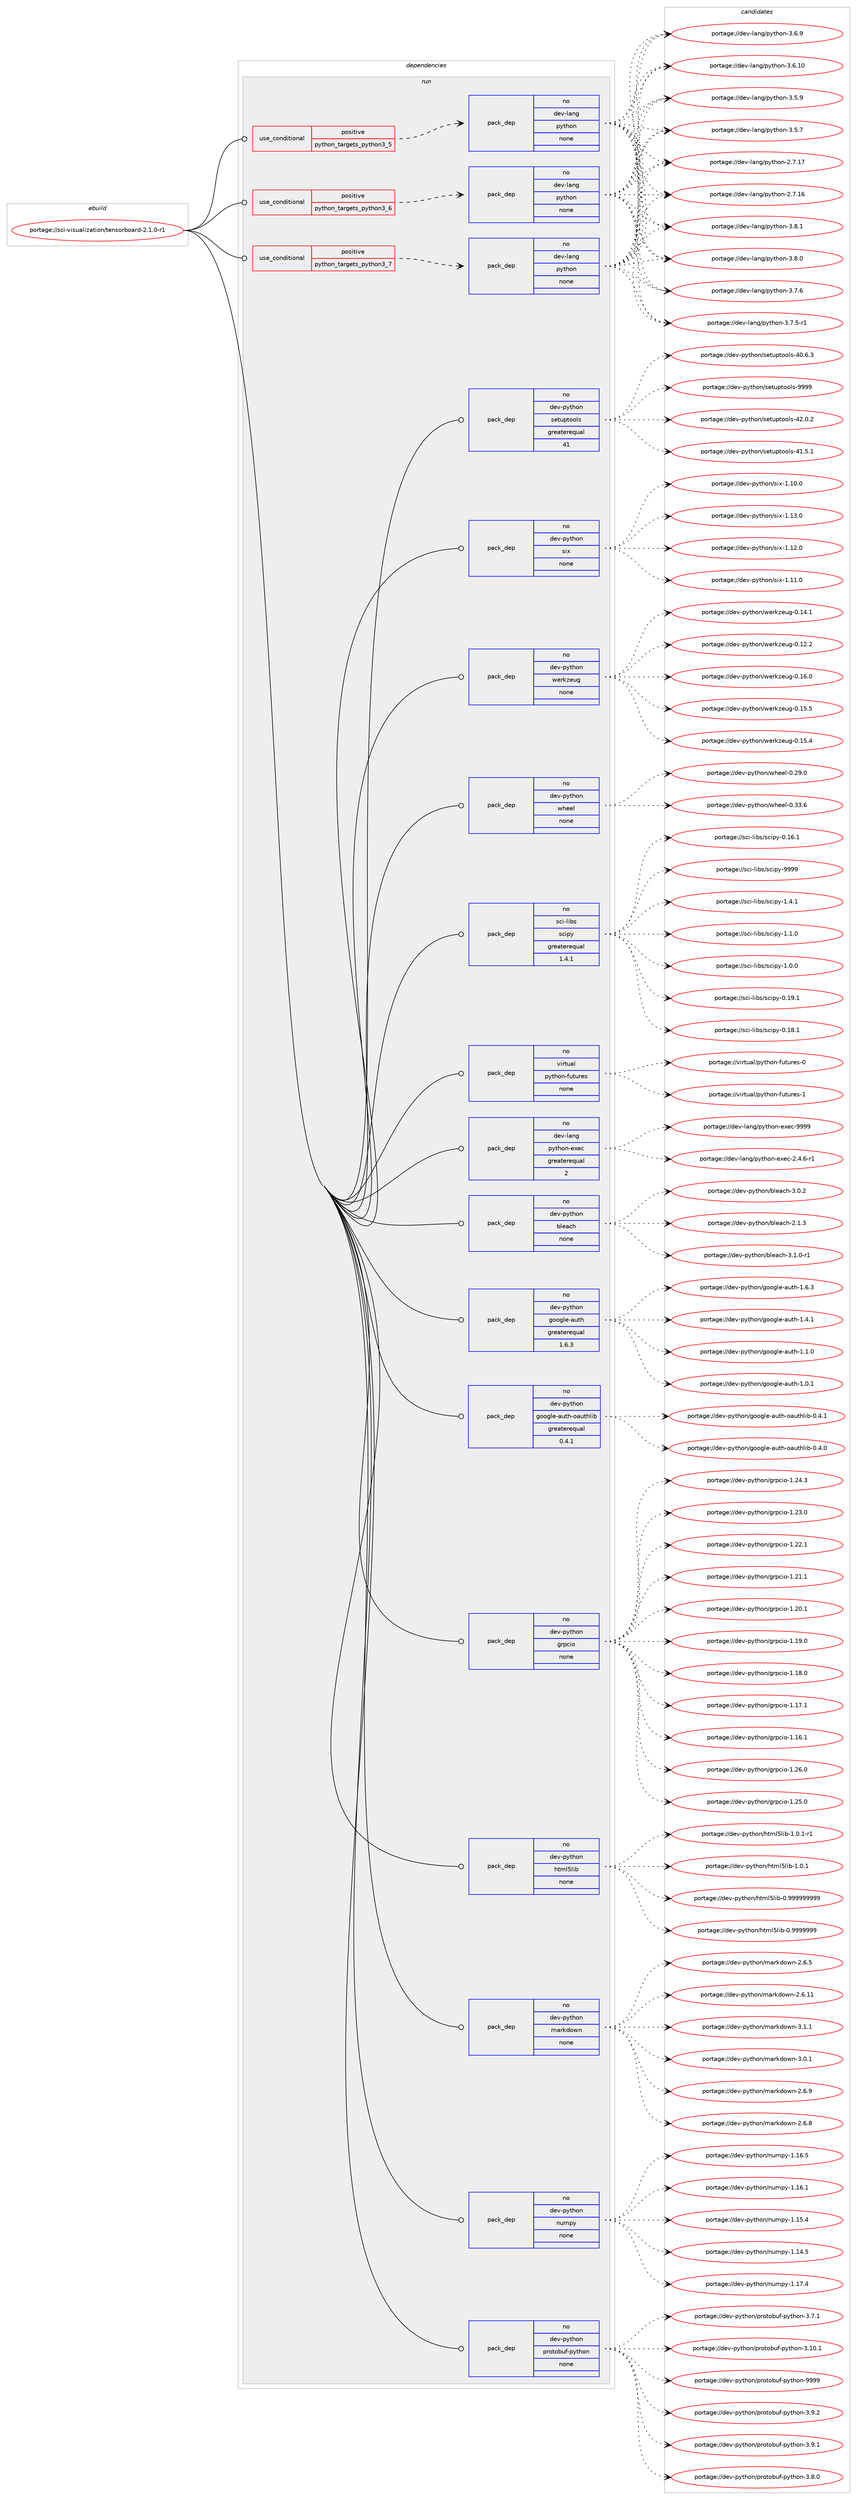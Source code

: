 digraph prolog {

# *************
# Graph options
# *************

newrank=true;
concentrate=true;
compound=true;
graph [rankdir=LR,fontname=Helvetica,fontsize=10,ranksep=1.5];#, ranksep=2.5, nodesep=0.2];
edge  [arrowhead=vee];
node  [fontname=Helvetica,fontsize=10];

# **********
# The ebuild
# **********

subgraph cluster_leftcol {
color=gray;
rank=same;
label=<<i>ebuild</i>>;
id [label="portage://sci-visualization/tensorboard-2.1.0-r1", color=red, width=4, href="../sci-visualization/tensorboard-2.1.0-r1.svg"];
}

# ****************
# The dependencies
# ****************

subgraph cluster_midcol {
color=gray;
label=<<i>dependencies</i>>;
subgraph cluster_compile {
fillcolor="#eeeeee";
style=filled;
label=<<i>compile</i>>;
}
subgraph cluster_compileandrun {
fillcolor="#eeeeee";
style=filled;
label=<<i>compile and run</i>>;
}
subgraph cluster_run {
fillcolor="#eeeeee";
style=filled;
label=<<i>run</i>>;
subgraph cond126 {
dependency500 [label=<<TABLE BORDER="0" CELLBORDER="1" CELLSPACING="0" CELLPADDING="4"><TR><TD ROWSPAN="3" CELLPADDING="10">use_conditional</TD></TR><TR><TD>positive</TD></TR><TR><TD>python_targets_python3_5</TD></TR></TABLE>>, shape=none, color=red];
subgraph pack365 {
dependency501 [label=<<TABLE BORDER="0" CELLBORDER="1" CELLSPACING="0" CELLPADDING="4" WIDTH="220"><TR><TD ROWSPAN="6" CELLPADDING="30">pack_dep</TD></TR><TR><TD WIDTH="110">no</TD></TR><TR><TD>dev-lang</TD></TR><TR><TD>python</TD></TR><TR><TD>none</TD></TR><TR><TD></TD></TR></TABLE>>, shape=none, color=blue];
}
dependency500:e -> dependency501:w [weight=20,style="dashed",arrowhead="vee"];
}
id:e -> dependency500:w [weight=20,style="solid",arrowhead="odot"];
subgraph cond127 {
dependency502 [label=<<TABLE BORDER="0" CELLBORDER="1" CELLSPACING="0" CELLPADDING="4"><TR><TD ROWSPAN="3" CELLPADDING="10">use_conditional</TD></TR><TR><TD>positive</TD></TR><TR><TD>python_targets_python3_6</TD></TR></TABLE>>, shape=none, color=red];
subgraph pack366 {
dependency503 [label=<<TABLE BORDER="0" CELLBORDER="1" CELLSPACING="0" CELLPADDING="4" WIDTH="220"><TR><TD ROWSPAN="6" CELLPADDING="30">pack_dep</TD></TR><TR><TD WIDTH="110">no</TD></TR><TR><TD>dev-lang</TD></TR><TR><TD>python</TD></TR><TR><TD>none</TD></TR><TR><TD></TD></TR></TABLE>>, shape=none, color=blue];
}
dependency502:e -> dependency503:w [weight=20,style="dashed",arrowhead="vee"];
}
id:e -> dependency502:w [weight=20,style="solid",arrowhead="odot"];
subgraph cond128 {
dependency504 [label=<<TABLE BORDER="0" CELLBORDER="1" CELLSPACING="0" CELLPADDING="4"><TR><TD ROWSPAN="3" CELLPADDING="10">use_conditional</TD></TR><TR><TD>positive</TD></TR><TR><TD>python_targets_python3_7</TD></TR></TABLE>>, shape=none, color=red];
subgraph pack367 {
dependency505 [label=<<TABLE BORDER="0" CELLBORDER="1" CELLSPACING="0" CELLPADDING="4" WIDTH="220"><TR><TD ROWSPAN="6" CELLPADDING="30">pack_dep</TD></TR><TR><TD WIDTH="110">no</TD></TR><TR><TD>dev-lang</TD></TR><TR><TD>python</TD></TR><TR><TD>none</TD></TR><TR><TD></TD></TR></TABLE>>, shape=none, color=blue];
}
dependency504:e -> dependency505:w [weight=20,style="dashed",arrowhead="vee"];
}
id:e -> dependency504:w [weight=20,style="solid",arrowhead="odot"];
subgraph pack368 {
dependency506 [label=<<TABLE BORDER="0" CELLBORDER="1" CELLSPACING="0" CELLPADDING="4" WIDTH="220"><TR><TD ROWSPAN="6" CELLPADDING="30">pack_dep</TD></TR><TR><TD WIDTH="110">no</TD></TR><TR><TD>dev-lang</TD></TR><TR><TD>python-exec</TD></TR><TR><TD>greaterequal</TD></TR><TR><TD>2</TD></TR></TABLE>>, shape=none, color=blue];
}
id:e -> dependency506:w [weight=20,style="solid",arrowhead="odot"];
subgraph pack369 {
dependency507 [label=<<TABLE BORDER="0" CELLBORDER="1" CELLSPACING="0" CELLPADDING="4" WIDTH="220"><TR><TD ROWSPAN="6" CELLPADDING="30">pack_dep</TD></TR><TR><TD WIDTH="110">no</TD></TR><TR><TD>dev-python</TD></TR><TR><TD>bleach</TD></TR><TR><TD>none</TD></TR><TR><TD></TD></TR></TABLE>>, shape=none, color=blue];
}
id:e -> dependency507:w [weight=20,style="solid",arrowhead="odot"];
subgraph pack370 {
dependency508 [label=<<TABLE BORDER="0" CELLBORDER="1" CELLSPACING="0" CELLPADDING="4" WIDTH="220"><TR><TD ROWSPAN="6" CELLPADDING="30">pack_dep</TD></TR><TR><TD WIDTH="110">no</TD></TR><TR><TD>dev-python</TD></TR><TR><TD>google-auth</TD></TR><TR><TD>greaterequal</TD></TR><TR><TD>1.6.3</TD></TR></TABLE>>, shape=none, color=blue];
}
id:e -> dependency508:w [weight=20,style="solid",arrowhead="odot"];
subgraph pack371 {
dependency509 [label=<<TABLE BORDER="0" CELLBORDER="1" CELLSPACING="0" CELLPADDING="4" WIDTH="220"><TR><TD ROWSPAN="6" CELLPADDING="30">pack_dep</TD></TR><TR><TD WIDTH="110">no</TD></TR><TR><TD>dev-python</TD></TR><TR><TD>google-auth-oauthlib</TD></TR><TR><TD>greaterequal</TD></TR><TR><TD>0.4.1</TD></TR></TABLE>>, shape=none, color=blue];
}
id:e -> dependency509:w [weight=20,style="solid",arrowhead="odot"];
subgraph pack372 {
dependency510 [label=<<TABLE BORDER="0" CELLBORDER="1" CELLSPACING="0" CELLPADDING="4" WIDTH="220"><TR><TD ROWSPAN="6" CELLPADDING="30">pack_dep</TD></TR><TR><TD WIDTH="110">no</TD></TR><TR><TD>dev-python</TD></TR><TR><TD>grpcio</TD></TR><TR><TD>none</TD></TR><TR><TD></TD></TR></TABLE>>, shape=none, color=blue];
}
id:e -> dependency510:w [weight=20,style="solid",arrowhead="odot"];
subgraph pack373 {
dependency511 [label=<<TABLE BORDER="0" CELLBORDER="1" CELLSPACING="0" CELLPADDING="4" WIDTH="220"><TR><TD ROWSPAN="6" CELLPADDING="30">pack_dep</TD></TR><TR><TD WIDTH="110">no</TD></TR><TR><TD>dev-python</TD></TR><TR><TD>html5lib</TD></TR><TR><TD>none</TD></TR><TR><TD></TD></TR></TABLE>>, shape=none, color=blue];
}
id:e -> dependency511:w [weight=20,style="solid",arrowhead="odot"];
subgraph pack374 {
dependency512 [label=<<TABLE BORDER="0" CELLBORDER="1" CELLSPACING="0" CELLPADDING="4" WIDTH="220"><TR><TD ROWSPAN="6" CELLPADDING="30">pack_dep</TD></TR><TR><TD WIDTH="110">no</TD></TR><TR><TD>dev-python</TD></TR><TR><TD>markdown</TD></TR><TR><TD>none</TD></TR><TR><TD></TD></TR></TABLE>>, shape=none, color=blue];
}
id:e -> dependency512:w [weight=20,style="solid",arrowhead="odot"];
subgraph pack375 {
dependency513 [label=<<TABLE BORDER="0" CELLBORDER="1" CELLSPACING="0" CELLPADDING="4" WIDTH="220"><TR><TD ROWSPAN="6" CELLPADDING="30">pack_dep</TD></TR><TR><TD WIDTH="110">no</TD></TR><TR><TD>dev-python</TD></TR><TR><TD>numpy</TD></TR><TR><TD>none</TD></TR><TR><TD></TD></TR></TABLE>>, shape=none, color=blue];
}
id:e -> dependency513:w [weight=20,style="solid",arrowhead="odot"];
subgraph pack376 {
dependency514 [label=<<TABLE BORDER="0" CELLBORDER="1" CELLSPACING="0" CELLPADDING="4" WIDTH="220"><TR><TD ROWSPAN="6" CELLPADDING="30">pack_dep</TD></TR><TR><TD WIDTH="110">no</TD></TR><TR><TD>dev-python</TD></TR><TR><TD>protobuf-python</TD></TR><TR><TD>none</TD></TR><TR><TD></TD></TR></TABLE>>, shape=none, color=blue];
}
id:e -> dependency514:w [weight=20,style="solid",arrowhead="odot"];
subgraph pack377 {
dependency515 [label=<<TABLE BORDER="0" CELLBORDER="1" CELLSPACING="0" CELLPADDING="4" WIDTH="220"><TR><TD ROWSPAN="6" CELLPADDING="30">pack_dep</TD></TR><TR><TD WIDTH="110">no</TD></TR><TR><TD>dev-python</TD></TR><TR><TD>setuptools</TD></TR><TR><TD>greaterequal</TD></TR><TR><TD>41</TD></TR></TABLE>>, shape=none, color=blue];
}
id:e -> dependency515:w [weight=20,style="solid",arrowhead="odot"];
subgraph pack378 {
dependency516 [label=<<TABLE BORDER="0" CELLBORDER="1" CELLSPACING="0" CELLPADDING="4" WIDTH="220"><TR><TD ROWSPAN="6" CELLPADDING="30">pack_dep</TD></TR><TR><TD WIDTH="110">no</TD></TR><TR><TD>dev-python</TD></TR><TR><TD>six</TD></TR><TR><TD>none</TD></TR><TR><TD></TD></TR></TABLE>>, shape=none, color=blue];
}
id:e -> dependency516:w [weight=20,style="solid",arrowhead="odot"];
subgraph pack379 {
dependency517 [label=<<TABLE BORDER="0" CELLBORDER="1" CELLSPACING="0" CELLPADDING="4" WIDTH="220"><TR><TD ROWSPAN="6" CELLPADDING="30">pack_dep</TD></TR><TR><TD WIDTH="110">no</TD></TR><TR><TD>dev-python</TD></TR><TR><TD>werkzeug</TD></TR><TR><TD>none</TD></TR><TR><TD></TD></TR></TABLE>>, shape=none, color=blue];
}
id:e -> dependency517:w [weight=20,style="solid",arrowhead="odot"];
subgraph pack380 {
dependency518 [label=<<TABLE BORDER="0" CELLBORDER="1" CELLSPACING="0" CELLPADDING="4" WIDTH="220"><TR><TD ROWSPAN="6" CELLPADDING="30">pack_dep</TD></TR><TR><TD WIDTH="110">no</TD></TR><TR><TD>dev-python</TD></TR><TR><TD>wheel</TD></TR><TR><TD>none</TD></TR><TR><TD></TD></TR></TABLE>>, shape=none, color=blue];
}
id:e -> dependency518:w [weight=20,style="solid",arrowhead="odot"];
subgraph pack381 {
dependency519 [label=<<TABLE BORDER="0" CELLBORDER="1" CELLSPACING="0" CELLPADDING="4" WIDTH="220"><TR><TD ROWSPAN="6" CELLPADDING="30">pack_dep</TD></TR><TR><TD WIDTH="110">no</TD></TR><TR><TD>sci-libs</TD></TR><TR><TD>scipy</TD></TR><TR><TD>greaterequal</TD></TR><TR><TD>1.4.1</TD></TR></TABLE>>, shape=none, color=blue];
}
id:e -> dependency519:w [weight=20,style="solid",arrowhead="odot"];
subgraph pack382 {
dependency520 [label=<<TABLE BORDER="0" CELLBORDER="1" CELLSPACING="0" CELLPADDING="4" WIDTH="220"><TR><TD ROWSPAN="6" CELLPADDING="30">pack_dep</TD></TR><TR><TD WIDTH="110">no</TD></TR><TR><TD>virtual</TD></TR><TR><TD>python-futures</TD></TR><TR><TD>none</TD></TR><TR><TD></TD></TR></TABLE>>, shape=none, color=blue];
}
id:e -> dependency520:w [weight=20,style="solid",arrowhead="odot"];
}
}

# **************
# The candidates
# **************

subgraph cluster_choices {
rank=same;
color=gray;
label=<<i>candidates</i>>;

subgraph choice365 {
color=black;
nodesep=1;
choiceportage100101118451089711010347112121116104111110455146564649 [label="portage://dev-lang/python-3.8.1", color=red, width=4,href="../dev-lang/python-3.8.1.svg"];
choiceportage100101118451089711010347112121116104111110455146564648 [label="portage://dev-lang/python-3.8.0", color=red, width=4,href="../dev-lang/python-3.8.0.svg"];
choiceportage100101118451089711010347112121116104111110455146554654 [label="portage://dev-lang/python-3.7.6", color=red, width=4,href="../dev-lang/python-3.7.6.svg"];
choiceportage1001011184510897110103471121211161041111104551465546534511449 [label="portage://dev-lang/python-3.7.5-r1", color=red, width=4,href="../dev-lang/python-3.7.5-r1.svg"];
choiceportage100101118451089711010347112121116104111110455146544657 [label="portage://dev-lang/python-3.6.9", color=red, width=4,href="../dev-lang/python-3.6.9.svg"];
choiceportage10010111845108971101034711212111610411111045514654464948 [label="portage://dev-lang/python-3.6.10", color=red, width=4,href="../dev-lang/python-3.6.10.svg"];
choiceportage100101118451089711010347112121116104111110455146534657 [label="portage://dev-lang/python-3.5.9", color=red, width=4,href="../dev-lang/python-3.5.9.svg"];
choiceportage100101118451089711010347112121116104111110455146534655 [label="portage://dev-lang/python-3.5.7", color=red, width=4,href="../dev-lang/python-3.5.7.svg"];
choiceportage10010111845108971101034711212111610411111045504655464955 [label="portage://dev-lang/python-2.7.17", color=red, width=4,href="../dev-lang/python-2.7.17.svg"];
choiceportage10010111845108971101034711212111610411111045504655464954 [label="portage://dev-lang/python-2.7.16", color=red, width=4,href="../dev-lang/python-2.7.16.svg"];
dependency501:e -> choiceportage100101118451089711010347112121116104111110455146564649:w [style=dotted,weight="100"];
dependency501:e -> choiceportage100101118451089711010347112121116104111110455146564648:w [style=dotted,weight="100"];
dependency501:e -> choiceportage100101118451089711010347112121116104111110455146554654:w [style=dotted,weight="100"];
dependency501:e -> choiceportage1001011184510897110103471121211161041111104551465546534511449:w [style=dotted,weight="100"];
dependency501:e -> choiceportage100101118451089711010347112121116104111110455146544657:w [style=dotted,weight="100"];
dependency501:e -> choiceportage10010111845108971101034711212111610411111045514654464948:w [style=dotted,weight="100"];
dependency501:e -> choiceportage100101118451089711010347112121116104111110455146534657:w [style=dotted,weight="100"];
dependency501:e -> choiceportage100101118451089711010347112121116104111110455146534655:w [style=dotted,weight="100"];
dependency501:e -> choiceportage10010111845108971101034711212111610411111045504655464955:w [style=dotted,weight="100"];
dependency501:e -> choiceportage10010111845108971101034711212111610411111045504655464954:w [style=dotted,weight="100"];
}
subgraph choice366 {
color=black;
nodesep=1;
choiceportage100101118451089711010347112121116104111110455146564649 [label="portage://dev-lang/python-3.8.1", color=red, width=4,href="../dev-lang/python-3.8.1.svg"];
choiceportage100101118451089711010347112121116104111110455146564648 [label="portage://dev-lang/python-3.8.0", color=red, width=4,href="../dev-lang/python-3.8.0.svg"];
choiceportage100101118451089711010347112121116104111110455146554654 [label="portage://dev-lang/python-3.7.6", color=red, width=4,href="../dev-lang/python-3.7.6.svg"];
choiceportage1001011184510897110103471121211161041111104551465546534511449 [label="portage://dev-lang/python-3.7.5-r1", color=red, width=4,href="../dev-lang/python-3.7.5-r1.svg"];
choiceportage100101118451089711010347112121116104111110455146544657 [label="portage://dev-lang/python-3.6.9", color=red, width=4,href="../dev-lang/python-3.6.9.svg"];
choiceportage10010111845108971101034711212111610411111045514654464948 [label="portage://dev-lang/python-3.6.10", color=red, width=4,href="../dev-lang/python-3.6.10.svg"];
choiceportage100101118451089711010347112121116104111110455146534657 [label="portage://dev-lang/python-3.5.9", color=red, width=4,href="../dev-lang/python-3.5.9.svg"];
choiceportage100101118451089711010347112121116104111110455146534655 [label="portage://dev-lang/python-3.5.7", color=red, width=4,href="../dev-lang/python-3.5.7.svg"];
choiceportage10010111845108971101034711212111610411111045504655464955 [label="portage://dev-lang/python-2.7.17", color=red, width=4,href="../dev-lang/python-2.7.17.svg"];
choiceportage10010111845108971101034711212111610411111045504655464954 [label="portage://dev-lang/python-2.7.16", color=red, width=4,href="../dev-lang/python-2.7.16.svg"];
dependency503:e -> choiceportage100101118451089711010347112121116104111110455146564649:w [style=dotted,weight="100"];
dependency503:e -> choiceportage100101118451089711010347112121116104111110455146564648:w [style=dotted,weight="100"];
dependency503:e -> choiceportage100101118451089711010347112121116104111110455146554654:w [style=dotted,weight="100"];
dependency503:e -> choiceportage1001011184510897110103471121211161041111104551465546534511449:w [style=dotted,weight="100"];
dependency503:e -> choiceportage100101118451089711010347112121116104111110455146544657:w [style=dotted,weight="100"];
dependency503:e -> choiceportage10010111845108971101034711212111610411111045514654464948:w [style=dotted,weight="100"];
dependency503:e -> choiceportage100101118451089711010347112121116104111110455146534657:w [style=dotted,weight="100"];
dependency503:e -> choiceportage100101118451089711010347112121116104111110455146534655:w [style=dotted,weight="100"];
dependency503:e -> choiceportage10010111845108971101034711212111610411111045504655464955:w [style=dotted,weight="100"];
dependency503:e -> choiceportage10010111845108971101034711212111610411111045504655464954:w [style=dotted,weight="100"];
}
subgraph choice367 {
color=black;
nodesep=1;
choiceportage100101118451089711010347112121116104111110455146564649 [label="portage://dev-lang/python-3.8.1", color=red, width=4,href="../dev-lang/python-3.8.1.svg"];
choiceportage100101118451089711010347112121116104111110455146564648 [label="portage://dev-lang/python-3.8.0", color=red, width=4,href="../dev-lang/python-3.8.0.svg"];
choiceportage100101118451089711010347112121116104111110455146554654 [label="portage://dev-lang/python-3.7.6", color=red, width=4,href="../dev-lang/python-3.7.6.svg"];
choiceportage1001011184510897110103471121211161041111104551465546534511449 [label="portage://dev-lang/python-3.7.5-r1", color=red, width=4,href="../dev-lang/python-3.7.5-r1.svg"];
choiceportage100101118451089711010347112121116104111110455146544657 [label="portage://dev-lang/python-3.6.9", color=red, width=4,href="../dev-lang/python-3.6.9.svg"];
choiceportage10010111845108971101034711212111610411111045514654464948 [label="portage://dev-lang/python-3.6.10", color=red, width=4,href="../dev-lang/python-3.6.10.svg"];
choiceportage100101118451089711010347112121116104111110455146534657 [label="portage://dev-lang/python-3.5.9", color=red, width=4,href="../dev-lang/python-3.5.9.svg"];
choiceportage100101118451089711010347112121116104111110455146534655 [label="portage://dev-lang/python-3.5.7", color=red, width=4,href="../dev-lang/python-3.5.7.svg"];
choiceportage10010111845108971101034711212111610411111045504655464955 [label="portage://dev-lang/python-2.7.17", color=red, width=4,href="../dev-lang/python-2.7.17.svg"];
choiceportage10010111845108971101034711212111610411111045504655464954 [label="portage://dev-lang/python-2.7.16", color=red, width=4,href="../dev-lang/python-2.7.16.svg"];
dependency505:e -> choiceportage100101118451089711010347112121116104111110455146564649:w [style=dotted,weight="100"];
dependency505:e -> choiceportage100101118451089711010347112121116104111110455146564648:w [style=dotted,weight="100"];
dependency505:e -> choiceportage100101118451089711010347112121116104111110455146554654:w [style=dotted,weight="100"];
dependency505:e -> choiceportage1001011184510897110103471121211161041111104551465546534511449:w [style=dotted,weight="100"];
dependency505:e -> choiceportage100101118451089711010347112121116104111110455146544657:w [style=dotted,weight="100"];
dependency505:e -> choiceportage10010111845108971101034711212111610411111045514654464948:w [style=dotted,weight="100"];
dependency505:e -> choiceportage100101118451089711010347112121116104111110455146534657:w [style=dotted,weight="100"];
dependency505:e -> choiceportage100101118451089711010347112121116104111110455146534655:w [style=dotted,weight="100"];
dependency505:e -> choiceportage10010111845108971101034711212111610411111045504655464955:w [style=dotted,weight="100"];
dependency505:e -> choiceportage10010111845108971101034711212111610411111045504655464954:w [style=dotted,weight="100"];
}
subgraph choice368 {
color=black;
nodesep=1;
choiceportage10010111845108971101034711212111610411111045101120101994557575757 [label="portage://dev-lang/python-exec-9999", color=red, width=4,href="../dev-lang/python-exec-9999.svg"];
choiceportage10010111845108971101034711212111610411111045101120101994550465246544511449 [label="portage://dev-lang/python-exec-2.4.6-r1", color=red, width=4,href="../dev-lang/python-exec-2.4.6-r1.svg"];
dependency506:e -> choiceportage10010111845108971101034711212111610411111045101120101994557575757:w [style=dotted,weight="100"];
dependency506:e -> choiceportage10010111845108971101034711212111610411111045101120101994550465246544511449:w [style=dotted,weight="100"];
}
subgraph choice369 {
color=black;
nodesep=1;
choiceportage10010111845112121116104111110479810810197991044551464946484511449 [label="portage://dev-python/bleach-3.1.0-r1", color=red, width=4,href="../dev-python/bleach-3.1.0-r1.svg"];
choiceportage1001011184511212111610411111047981081019799104455146484650 [label="portage://dev-python/bleach-3.0.2", color=red, width=4,href="../dev-python/bleach-3.0.2.svg"];
choiceportage1001011184511212111610411111047981081019799104455046494651 [label="portage://dev-python/bleach-2.1.3", color=red, width=4,href="../dev-python/bleach-2.1.3.svg"];
dependency507:e -> choiceportage10010111845112121116104111110479810810197991044551464946484511449:w [style=dotted,weight="100"];
dependency507:e -> choiceportage1001011184511212111610411111047981081019799104455146484650:w [style=dotted,weight="100"];
dependency507:e -> choiceportage1001011184511212111610411111047981081019799104455046494651:w [style=dotted,weight="100"];
}
subgraph choice370 {
color=black;
nodesep=1;
choiceportage10010111845112121116104111110471031111111031081014597117116104454946544651 [label="portage://dev-python/google-auth-1.6.3", color=red, width=4,href="../dev-python/google-auth-1.6.3.svg"];
choiceportage10010111845112121116104111110471031111111031081014597117116104454946524649 [label="portage://dev-python/google-auth-1.4.1", color=red, width=4,href="../dev-python/google-auth-1.4.1.svg"];
choiceportage10010111845112121116104111110471031111111031081014597117116104454946494648 [label="portage://dev-python/google-auth-1.1.0", color=red, width=4,href="../dev-python/google-auth-1.1.0.svg"];
choiceportage10010111845112121116104111110471031111111031081014597117116104454946484649 [label="portage://dev-python/google-auth-1.0.1", color=red, width=4,href="../dev-python/google-auth-1.0.1.svg"];
dependency508:e -> choiceportage10010111845112121116104111110471031111111031081014597117116104454946544651:w [style=dotted,weight="100"];
dependency508:e -> choiceportage10010111845112121116104111110471031111111031081014597117116104454946524649:w [style=dotted,weight="100"];
dependency508:e -> choiceportage10010111845112121116104111110471031111111031081014597117116104454946494648:w [style=dotted,weight="100"];
dependency508:e -> choiceportage10010111845112121116104111110471031111111031081014597117116104454946484649:w [style=dotted,weight="100"];
}
subgraph choice371 {
color=black;
nodesep=1;
choiceportage10010111845112121116104111110471031111111031081014597117116104451119711711610410810598454846524649 [label="portage://dev-python/google-auth-oauthlib-0.4.1", color=red, width=4,href="../dev-python/google-auth-oauthlib-0.4.1.svg"];
choiceportage10010111845112121116104111110471031111111031081014597117116104451119711711610410810598454846524648 [label="portage://dev-python/google-auth-oauthlib-0.4.0", color=red, width=4,href="../dev-python/google-auth-oauthlib-0.4.0.svg"];
dependency509:e -> choiceportage10010111845112121116104111110471031111111031081014597117116104451119711711610410810598454846524649:w [style=dotted,weight="100"];
dependency509:e -> choiceportage10010111845112121116104111110471031111111031081014597117116104451119711711610410810598454846524648:w [style=dotted,weight="100"];
}
subgraph choice372 {
color=black;
nodesep=1;
choiceportage10010111845112121116104111110471031141129910511145494650544648 [label="portage://dev-python/grpcio-1.26.0", color=red, width=4,href="../dev-python/grpcio-1.26.0.svg"];
choiceportage10010111845112121116104111110471031141129910511145494650534648 [label="portage://dev-python/grpcio-1.25.0", color=red, width=4,href="../dev-python/grpcio-1.25.0.svg"];
choiceportage10010111845112121116104111110471031141129910511145494650524651 [label="portage://dev-python/grpcio-1.24.3", color=red, width=4,href="../dev-python/grpcio-1.24.3.svg"];
choiceportage10010111845112121116104111110471031141129910511145494650514648 [label="portage://dev-python/grpcio-1.23.0", color=red, width=4,href="../dev-python/grpcio-1.23.0.svg"];
choiceportage10010111845112121116104111110471031141129910511145494650504649 [label="portage://dev-python/grpcio-1.22.1", color=red, width=4,href="../dev-python/grpcio-1.22.1.svg"];
choiceportage10010111845112121116104111110471031141129910511145494650494649 [label="portage://dev-python/grpcio-1.21.1", color=red, width=4,href="../dev-python/grpcio-1.21.1.svg"];
choiceportage10010111845112121116104111110471031141129910511145494650484649 [label="portage://dev-python/grpcio-1.20.1", color=red, width=4,href="../dev-python/grpcio-1.20.1.svg"];
choiceportage10010111845112121116104111110471031141129910511145494649574648 [label="portage://dev-python/grpcio-1.19.0", color=red, width=4,href="../dev-python/grpcio-1.19.0.svg"];
choiceportage10010111845112121116104111110471031141129910511145494649564648 [label="portage://dev-python/grpcio-1.18.0", color=red, width=4,href="../dev-python/grpcio-1.18.0.svg"];
choiceportage10010111845112121116104111110471031141129910511145494649554649 [label="portage://dev-python/grpcio-1.17.1", color=red, width=4,href="../dev-python/grpcio-1.17.1.svg"];
choiceportage10010111845112121116104111110471031141129910511145494649544649 [label="portage://dev-python/grpcio-1.16.1", color=red, width=4,href="../dev-python/grpcio-1.16.1.svg"];
dependency510:e -> choiceportage10010111845112121116104111110471031141129910511145494650544648:w [style=dotted,weight="100"];
dependency510:e -> choiceportage10010111845112121116104111110471031141129910511145494650534648:w [style=dotted,weight="100"];
dependency510:e -> choiceportage10010111845112121116104111110471031141129910511145494650524651:w [style=dotted,weight="100"];
dependency510:e -> choiceportage10010111845112121116104111110471031141129910511145494650514648:w [style=dotted,weight="100"];
dependency510:e -> choiceportage10010111845112121116104111110471031141129910511145494650504649:w [style=dotted,weight="100"];
dependency510:e -> choiceportage10010111845112121116104111110471031141129910511145494650494649:w [style=dotted,weight="100"];
dependency510:e -> choiceportage10010111845112121116104111110471031141129910511145494650484649:w [style=dotted,weight="100"];
dependency510:e -> choiceportage10010111845112121116104111110471031141129910511145494649574648:w [style=dotted,weight="100"];
dependency510:e -> choiceportage10010111845112121116104111110471031141129910511145494649564648:w [style=dotted,weight="100"];
dependency510:e -> choiceportage10010111845112121116104111110471031141129910511145494649554649:w [style=dotted,weight="100"];
dependency510:e -> choiceportage10010111845112121116104111110471031141129910511145494649544649:w [style=dotted,weight="100"];
}
subgraph choice373 {
color=black;
nodesep=1;
choiceportage100101118451121211161041111104710411610910853108105984549464846494511449 [label="portage://dev-python/html5lib-1.0.1-r1", color=red, width=4,href="../dev-python/html5lib-1.0.1-r1.svg"];
choiceportage10010111845112121116104111110471041161091085310810598454946484649 [label="portage://dev-python/html5lib-1.0.1", color=red, width=4,href="../dev-python/html5lib-1.0.1.svg"];
choiceportage10010111845112121116104111110471041161091085310810598454846575757575757575757 [label="portage://dev-python/html5lib-0.999999999", color=red, width=4,href="../dev-python/html5lib-0.999999999.svg"];
choiceportage1001011184511212111610411111047104116109108531081059845484657575757575757 [label="portage://dev-python/html5lib-0.9999999", color=red, width=4,href="../dev-python/html5lib-0.9999999.svg"];
dependency511:e -> choiceportage100101118451121211161041111104710411610910853108105984549464846494511449:w [style=dotted,weight="100"];
dependency511:e -> choiceportage10010111845112121116104111110471041161091085310810598454946484649:w [style=dotted,weight="100"];
dependency511:e -> choiceportage10010111845112121116104111110471041161091085310810598454846575757575757575757:w [style=dotted,weight="100"];
dependency511:e -> choiceportage1001011184511212111610411111047104116109108531081059845484657575757575757:w [style=dotted,weight="100"];
}
subgraph choice374 {
color=black;
nodesep=1;
choiceportage100101118451121211161041111104710997114107100111119110455146494649 [label="portage://dev-python/markdown-3.1.1", color=red, width=4,href="../dev-python/markdown-3.1.1.svg"];
choiceportage100101118451121211161041111104710997114107100111119110455146484649 [label="portage://dev-python/markdown-3.0.1", color=red, width=4,href="../dev-python/markdown-3.0.1.svg"];
choiceportage100101118451121211161041111104710997114107100111119110455046544657 [label="portage://dev-python/markdown-2.6.9", color=red, width=4,href="../dev-python/markdown-2.6.9.svg"];
choiceportage100101118451121211161041111104710997114107100111119110455046544656 [label="portage://dev-python/markdown-2.6.8", color=red, width=4,href="../dev-python/markdown-2.6.8.svg"];
choiceportage100101118451121211161041111104710997114107100111119110455046544653 [label="portage://dev-python/markdown-2.6.5", color=red, width=4,href="../dev-python/markdown-2.6.5.svg"];
choiceportage10010111845112121116104111110471099711410710011111911045504654464949 [label="portage://dev-python/markdown-2.6.11", color=red, width=4,href="../dev-python/markdown-2.6.11.svg"];
dependency512:e -> choiceportage100101118451121211161041111104710997114107100111119110455146494649:w [style=dotted,weight="100"];
dependency512:e -> choiceportage100101118451121211161041111104710997114107100111119110455146484649:w [style=dotted,weight="100"];
dependency512:e -> choiceportage100101118451121211161041111104710997114107100111119110455046544657:w [style=dotted,weight="100"];
dependency512:e -> choiceportage100101118451121211161041111104710997114107100111119110455046544656:w [style=dotted,weight="100"];
dependency512:e -> choiceportage100101118451121211161041111104710997114107100111119110455046544653:w [style=dotted,weight="100"];
dependency512:e -> choiceportage10010111845112121116104111110471099711410710011111911045504654464949:w [style=dotted,weight="100"];
}
subgraph choice375 {
color=black;
nodesep=1;
choiceportage100101118451121211161041111104711011710911212145494649554652 [label="portage://dev-python/numpy-1.17.4", color=red, width=4,href="../dev-python/numpy-1.17.4.svg"];
choiceportage100101118451121211161041111104711011710911212145494649544653 [label="portage://dev-python/numpy-1.16.5", color=red, width=4,href="../dev-python/numpy-1.16.5.svg"];
choiceportage100101118451121211161041111104711011710911212145494649544649 [label="portage://dev-python/numpy-1.16.1", color=red, width=4,href="../dev-python/numpy-1.16.1.svg"];
choiceportage100101118451121211161041111104711011710911212145494649534652 [label="portage://dev-python/numpy-1.15.4", color=red, width=4,href="../dev-python/numpy-1.15.4.svg"];
choiceportage100101118451121211161041111104711011710911212145494649524653 [label="portage://dev-python/numpy-1.14.5", color=red, width=4,href="../dev-python/numpy-1.14.5.svg"];
dependency513:e -> choiceportage100101118451121211161041111104711011710911212145494649554652:w [style=dotted,weight="100"];
dependency513:e -> choiceportage100101118451121211161041111104711011710911212145494649544653:w [style=dotted,weight="100"];
dependency513:e -> choiceportage100101118451121211161041111104711011710911212145494649544649:w [style=dotted,weight="100"];
dependency513:e -> choiceportage100101118451121211161041111104711011710911212145494649534652:w [style=dotted,weight="100"];
dependency513:e -> choiceportage100101118451121211161041111104711011710911212145494649524653:w [style=dotted,weight="100"];
}
subgraph choice376 {
color=black;
nodesep=1;
choiceportage100101118451121211161041111104711211411111611198117102451121211161041111104557575757 [label="portage://dev-python/protobuf-python-9999", color=red, width=4,href="../dev-python/protobuf-python-9999.svg"];
choiceportage10010111845112121116104111110471121141111161119811710245112121116104111110455146574650 [label="portage://dev-python/protobuf-python-3.9.2", color=red, width=4,href="../dev-python/protobuf-python-3.9.2.svg"];
choiceportage10010111845112121116104111110471121141111161119811710245112121116104111110455146574649 [label="portage://dev-python/protobuf-python-3.9.1", color=red, width=4,href="../dev-python/protobuf-python-3.9.1.svg"];
choiceportage10010111845112121116104111110471121141111161119811710245112121116104111110455146564648 [label="portage://dev-python/protobuf-python-3.8.0", color=red, width=4,href="../dev-python/protobuf-python-3.8.0.svg"];
choiceportage10010111845112121116104111110471121141111161119811710245112121116104111110455146554649 [label="portage://dev-python/protobuf-python-3.7.1", color=red, width=4,href="../dev-python/protobuf-python-3.7.1.svg"];
choiceportage1001011184511212111610411111047112114111116111981171024511212111610411111045514649484649 [label="portage://dev-python/protobuf-python-3.10.1", color=red, width=4,href="../dev-python/protobuf-python-3.10.1.svg"];
dependency514:e -> choiceportage100101118451121211161041111104711211411111611198117102451121211161041111104557575757:w [style=dotted,weight="100"];
dependency514:e -> choiceportage10010111845112121116104111110471121141111161119811710245112121116104111110455146574650:w [style=dotted,weight="100"];
dependency514:e -> choiceportage10010111845112121116104111110471121141111161119811710245112121116104111110455146574649:w [style=dotted,weight="100"];
dependency514:e -> choiceportage10010111845112121116104111110471121141111161119811710245112121116104111110455146564648:w [style=dotted,weight="100"];
dependency514:e -> choiceportage10010111845112121116104111110471121141111161119811710245112121116104111110455146554649:w [style=dotted,weight="100"];
dependency514:e -> choiceportage1001011184511212111610411111047112114111116111981171024511212111610411111045514649484649:w [style=dotted,weight="100"];
}
subgraph choice377 {
color=black;
nodesep=1;
choiceportage10010111845112121116104111110471151011161171121161111111081154557575757 [label="portage://dev-python/setuptools-9999", color=red, width=4,href="../dev-python/setuptools-9999.svg"];
choiceportage100101118451121211161041111104711510111611711211611111110811545525046484650 [label="portage://dev-python/setuptools-42.0.2", color=red, width=4,href="../dev-python/setuptools-42.0.2.svg"];
choiceportage100101118451121211161041111104711510111611711211611111110811545524946534649 [label="portage://dev-python/setuptools-41.5.1", color=red, width=4,href="../dev-python/setuptools-41.5.1.svg"];
choiceportage100101118451121211161041111104711510111611711211611111110811545524846544651 [label="portage://dev-python/setuptools-40.6.3", color=red, width=4,href="../dev-python/setuptools-40.6.3.svg"];
dependency515:e -> choiceportage10010111845112121116104111110471151011161171121161111111081154557575757:w [style=dotted,weight="100"];
dependency515:e -> choiceportage100101118451121211161041111104711510111611711211611111110811545525046484650:w [style=dotted,weight="100"];
dependency515:e -> choiceportage100101118451121211161041111104711510111611711211611111110811545524946534649:w [style=dotted,weight="100"];
dependency515:e -> choiceportage100101118451121211161041111104711510111611711211611111110811545524846544651:w [style=dotted,weight="100"];
}
subgraph choice378 {
color=black;
nodesep=1;
choiceportage100101118451121211161041111104711510512045494649514648 [label="portage://dev-python/six-1.13.0", color=red, width=4,href="../dev-python/six-1.13.0.svg"];
choiceportage100101118451121211161041111104711510512045494649504648 [label="portage://dev-python/six-1.12.0", color=red, width=4,href="../dev-python/six-1.12.0.svg"];
choiceportage100101118451121211161041111104711510512045494649494648 [label="portage://dev-python/six-1.11.0", color=red, width=4,href="../dev-python/six-1.11.0.svg"];
choiceportage100101118451121211161041111104711510512045494649484648 [label="portage://dev-python/six-1.10.0", color=red, width=4,href="../dev-python/six-1.10.0.svg"];
dependency516:e -> choiceportage100101118451121211161041111104711510512045494649514648:w [style=dotted,weight="100"];
dependency516:e -> choiceportage100101118451121211161041111104711510512045494649504648:w [style=dotted,weight="100"];
dependency516:e -> choiceportage100101118451121211161041111104711510512045494649494648:w [style=dotted,weight="100"];
dependency516:e -> choiceportage100101118451121211161041111104711510512045494649484648:w [style=dotted,weight="100"];
}
subgraph choice379 {
color=black;
nodesep=1;
choiceportage100101118451121211161041111104711910111410712210111710345484649544648 [label="portage://dev-python/werkzeug-0.16.0", color=red, width=4,href="../dev-python/werkzeug-0.16.0.svg"];
choiceportage100101118451121211161041111104711910111410712210111710345484649534653 [label="portage://dev-python/werkzeug-0.15.5", color=red, width=4,href="../dev-python/werkzeug-0.15.5.svg"];
choiceportage100101118451121211161041111104711910111410712210111710345484649534652 [label="portage://dev-python/werkzeug-0.15.4", color=red, width=4,href="../dev-python/werkzeug-0.15.4.svg"];
choiceportage100101118451121211161041111104711910111410712210111710345484649524649 [label="portage://dev-python/werkzeug-0.14.1", color=red, width=4,href="../dev-python/werkzeug-0.14.1.svg"];
choiceportage100101118451121211161041111104711910111410712210111710345484649504650 [label="portage://dev-python/werkzeug-0.12.2", color=red, width=4,href="../dev-python/werkzeug-0.12.2.svg"];
dependency517:e -> choiceportage100101118451121211161041111104711910111410712210111710345484649544648:w [style=dotted,weight="100"];
dependency517:e -> choiceportage100101118451121211161041111104711910111410712210111710345484649534653:w [style=dotted,weight="100"];
dependency517:e -> choiceportage100101118451121211161041111104711910111410712210111710345484649534652:w [style=dotted,weight="100"];
dependency517:e -> choiceportage100101118451121211161041111104711910111410712210111710345484649524649:w [style=dotted,weight="100"];
dependency517:e -> choiceportage100101118451121211161041111104711910111410712210111710345484649504650:w [style=dotted,weight="100"];
}
subgraph choice380 {
color=black;
nodesep=1;
choiceportage100101118451121211161041111104711910410110110845484651514654 [label="portage://dev-python/wheel-0.33.6", color=red, width=4,href="../dev-python/wheel-0.33.6.svg"];
choiceportage100101118451121211161041111104711910410110110845484650574648 [label="portage://dev-python/wheel-0.29.0", color=red, width=4,href="../dev-python/wheel-0.29.0.svg"];
dependency518:e -> choiceportage100101118451121211161041111104711910410110110845484651514654:w [style=dotted,weight="100"];
dependency518:e -> choiceportage100101118451121211161041111104711910410110110845484650574648:w [style=dotted,weight="100"];
}
subgraph choice381 {
color=black;
nodesep=1;
choiceportage11599105451081059811547115991051121214557575757 [label="portage://sci-libs/scipy-9999", color=red, width=4,href="../sci-libs/scipy-9999.svg"];
choiceportage1159910545108105981154711599105112121454946524649 [label="portage://sci-libs/scipy-1.4.1", color=red, width=4,href="../sci-libs/scipy-1.4.1.svg"];
choiceportage1159910545108105981154711599105112121454946494648 [label="portage://sci-libs/scipy-1.1.0", color=red, width=4,href="../sci-libs/scipy-1.1.0.svg"];
choiceportage1159910545108105981154711599105112121454946484648 [label="portage://sci-libs/scipy-1.0.0", color=red, width=4,href="../sci-libs/scipy-1.0.0.svg"];
choiceportage115991054510810598115471159910511212145484649574649 [label="portage://sci-libs/scipy-0.19.1", color=red, width=4,href="../sci-libs/scipy-0.19.1.svg"];
choiceportage115991054510810598115471159910511212145484649564649 [label="portage://sci-libs/scipy-0.18.1", color=red, width=4,href="../sci-libs/scipy-0.18.1.svg"];
choiceportage115991054510810598115471159910511212145484649544649 [label="portage://sci-libs/scipy-0.16.1", color=red, width=4,href="../sci-libs/scipy-0.16.1.svg"];
dependency519:e -> choiceportage11599105451081059811547115991051121214557575757:w [style=dotted,weight="100"];
dependency519:e -> choiceportage1159910545108105981154711599105112121454946524649:w [style=dotted,weight="100"];
dependency519:e -> choiceportage1159910545108105981154711599105112121454946494648:w [style=dotted,weight="100"];
dependency519:e -> choiceportage1159910545108105981154711599105112121454946484648:w [style=dotted,weight="100"];
dependency519:e -> choiceportage115991054510810598115471159910511212145484649574649:w [style=dotted,weight="100"];
dependency519:e -> choiceportage115991054510810598115471159910511212145484649564649:w [style=dotted,weight="100"];
dependency519:e -> choiceportage115991054510810598115471159910511212145484649544649:w [style=dotted,weight="100"];
}
subgraph choice382 {
color=black;
nodesep=1;
choiceportage1181051141161179710847112121116104111110451021171161171141011154549 [label="portage://virtual/python-futures-1", color=red, width=4,href="../virtual/python-futures-1.svg"];
choiceportage1181051141161179710847112121116104111110451021171161171141011154548 [label="portage://virtual/python-futures-0", color=red, width=4,href="../virtual/python-futures-0.svg"];
dependency520:e -> choiceportage1181051141161179710847112121116104111110451021171161171141011154549:w [style=dotted,weight="100"];
dependency520:e -> choiceportage1181051141161179710847112121116104111110451021171161171141011154548:w [style=dotted,weight="100"];
}
}

}
